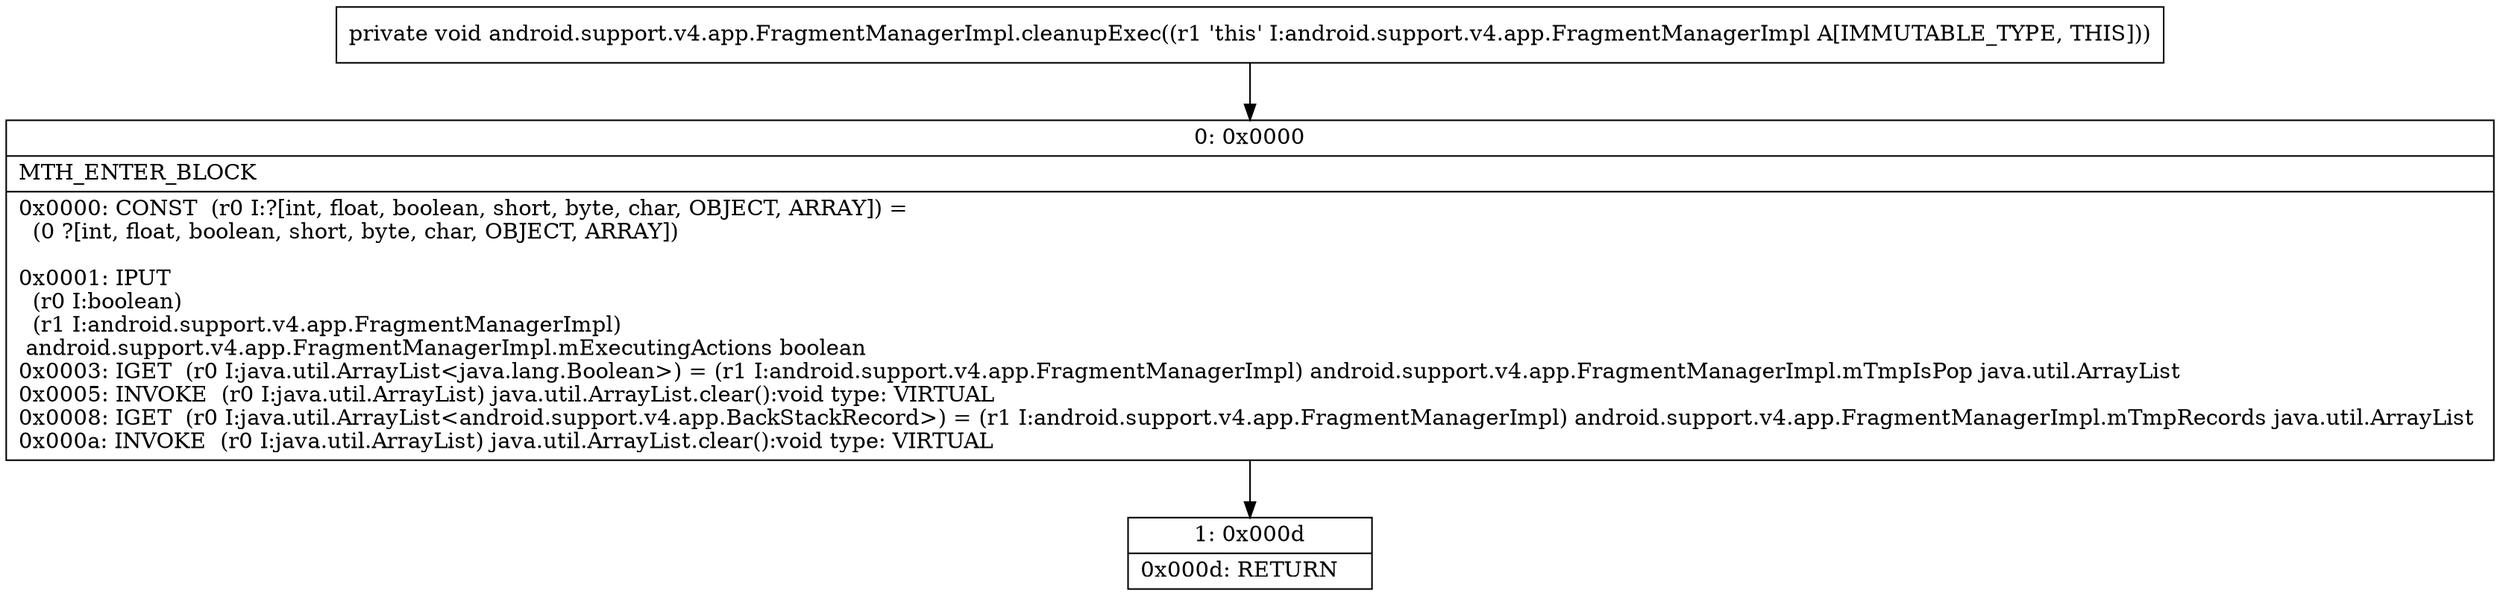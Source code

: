 digraph "CFG forandroid.support.v4.app.FragmentManagerImpl.cleanupExec()V" {
Node_0 [shape=record,label="{0\:\ 0x0000|MTH_ENTER_BLOCK\l|0x0000: CONST  (r0 I:?[int, float, boolean, short, byte, char, OBJECT, ARRAY]) = \l  (0 ?[int, float, boolean, short, byte, char, OBJECT, ARRAY])\l \l0x0001: IPUT  \l  (r0 I:boolean)\l  (r1 I:android.support.v4.app.FragmentManagerImpl)\l android.support.v4.app.FragmentManagerImpl.mExecutingActions boolean \l0x0003: IGET  (r0 I:java.util.ArrayList\<java.lang.Boolean\>) = (r1 I:android.support.v4.app.FragmentManagerImpl) android.support.v4.app.FragmentManagerImpl.mTmpIsPop java.util.ArrayList \l0x0005: INVOKE  (r0 I:java.util.ArrayList) java.util.ArrayList.clear():void type: VIRTUAL \l0x0008: IGET  (r0 I:java.util.ArrayList\<android.support.v4.app.BackStackRecord\>) = (r1 I:android.support.v4.app.FragmentManagerImpl) android.support.v4.app.FragmentManagerImpl.mTmpRecords java.util.ArrayList \l0x000a: INVOKE  (r0 I:java.util.ArrayList) java.util.ArrayList.clear():void type: VIRTUAL \l}"];
Node_1 [shape=record,label="{1\:\ 0x000d|0x000d: RETURN   \l}"];
MethodNode[shape=record,label="{private void android.support.v4.app.FragmentManagerImpl.cleanupExec((r1 'this' I:android.support.v4.app.FragmentManagerImpl A[IMMUTABLE_TYPE, THIS])) }"];
MethodNode -> Node_0;
Node_0 -> Node_1;
}


